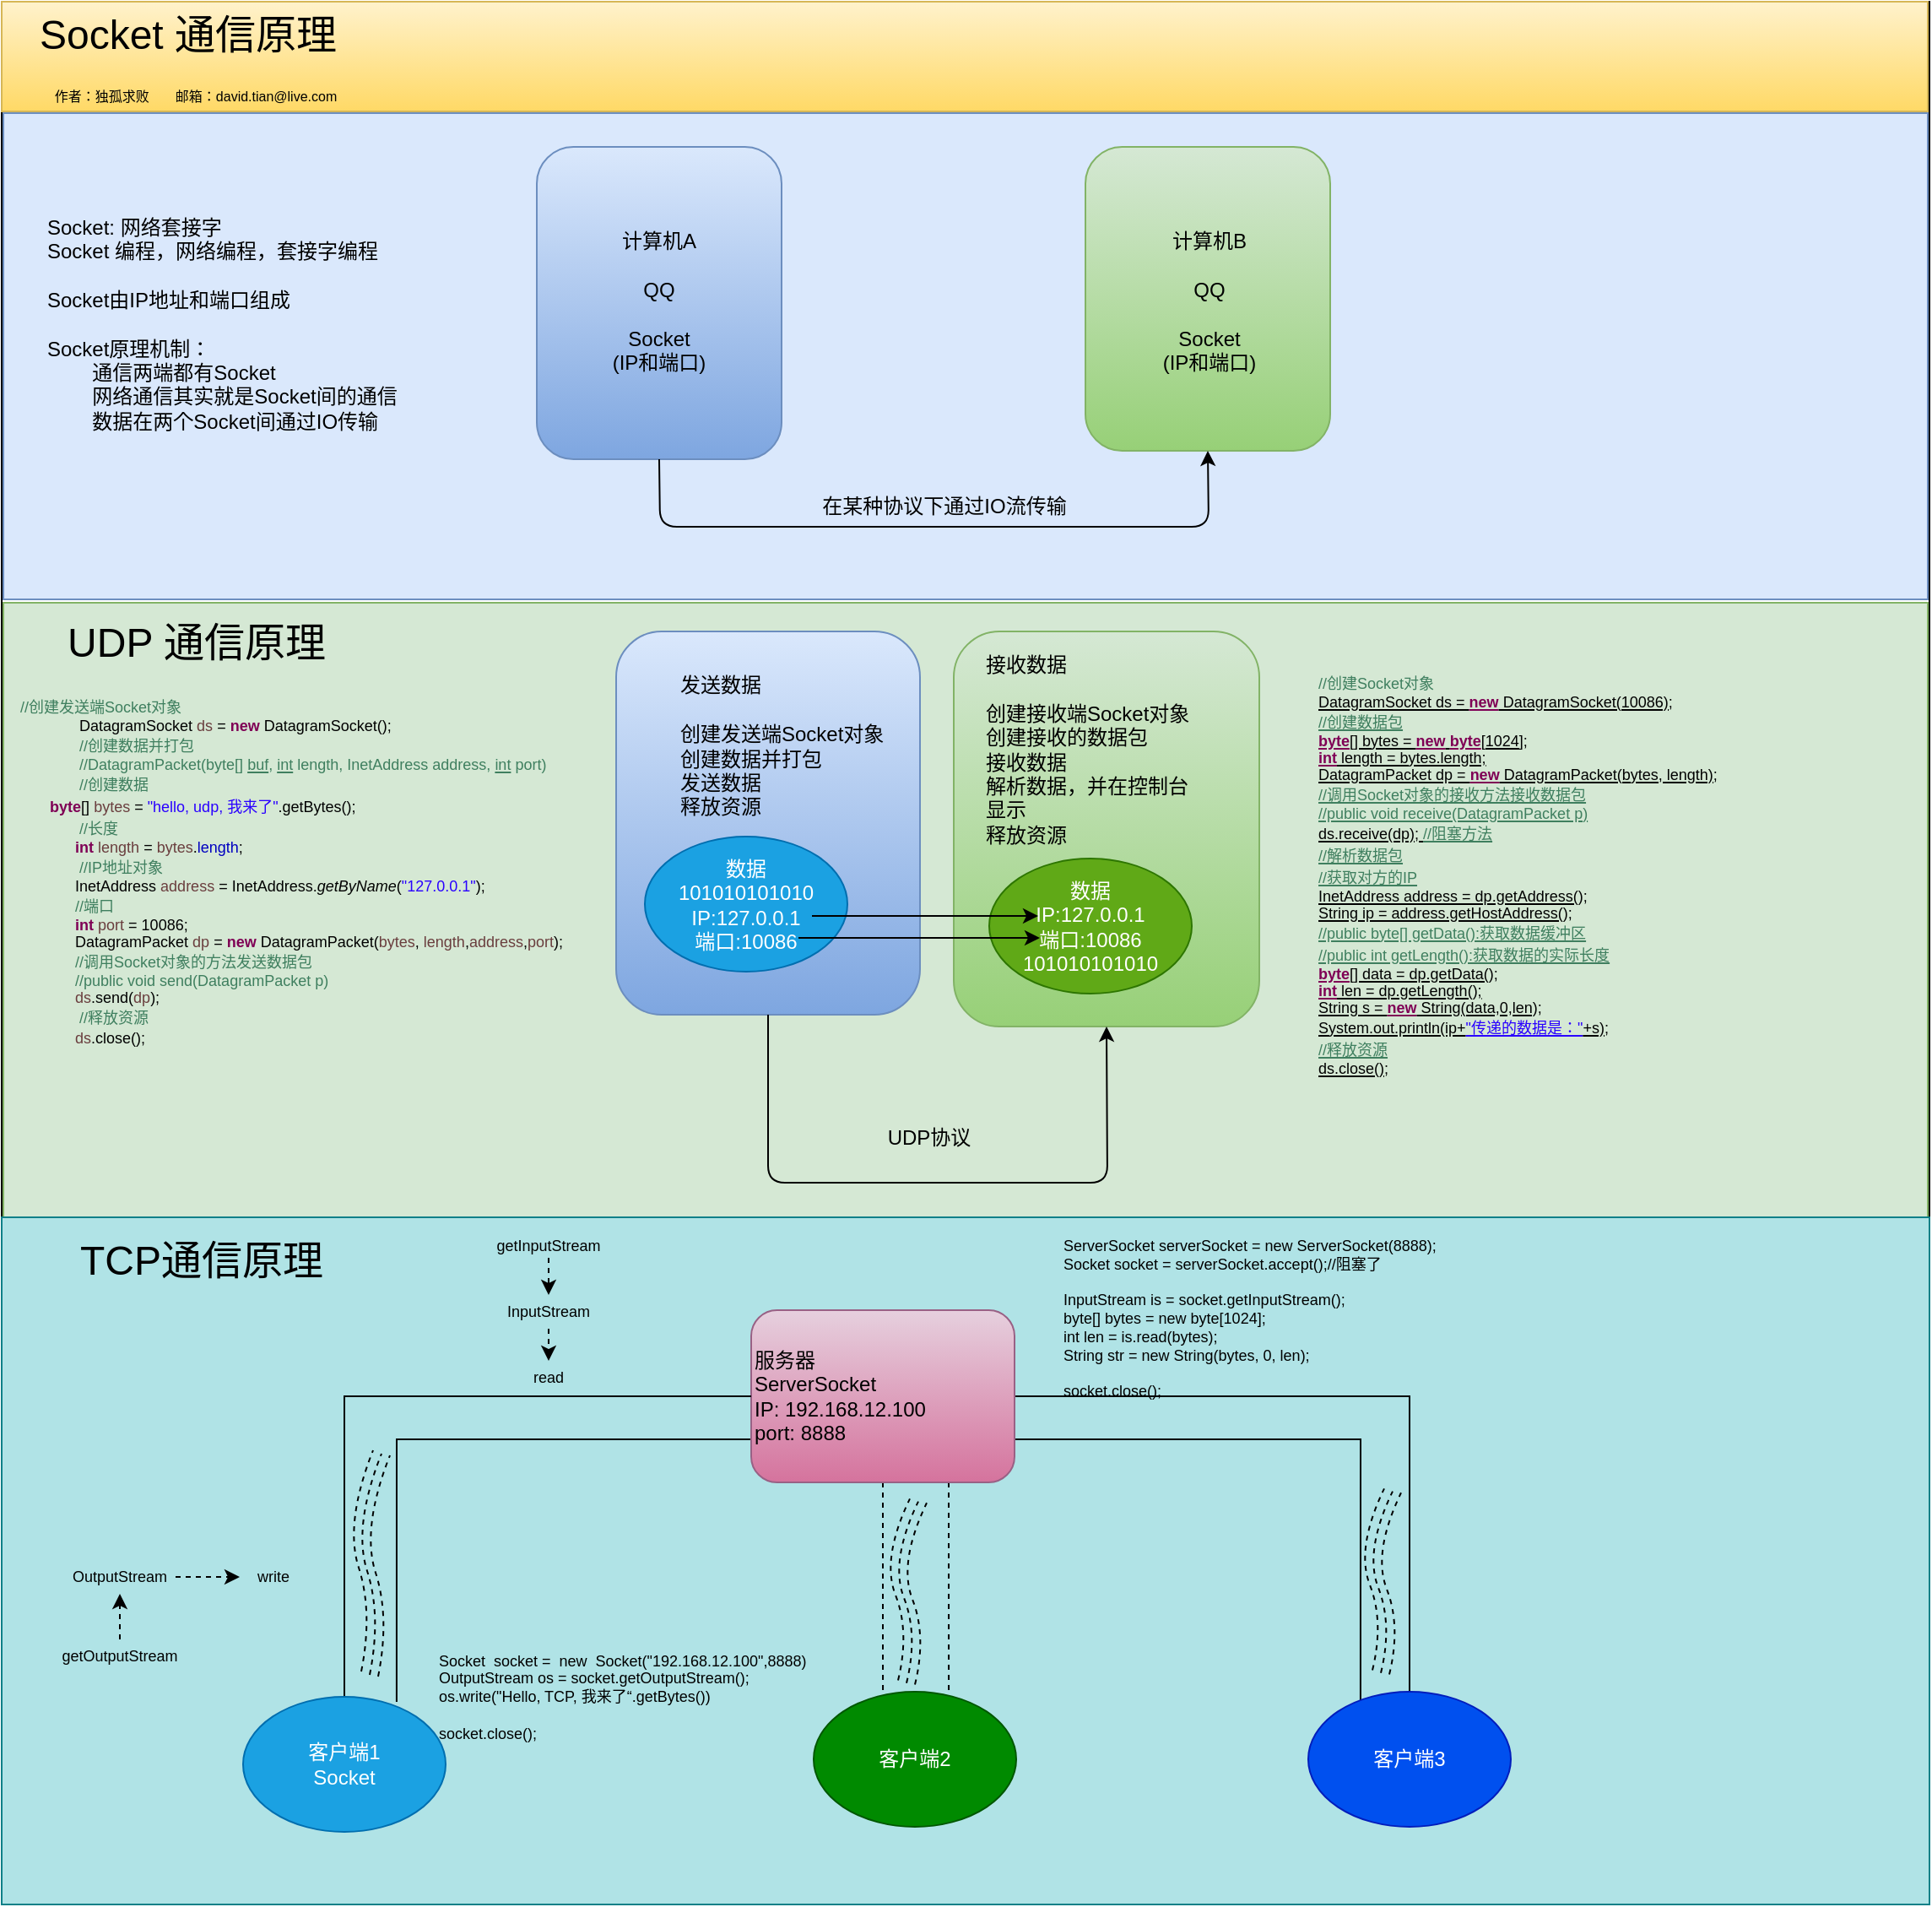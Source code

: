 <mxfile version="12.8.2" type="github">
  <diagram id="v1QouSHMc8vx2q702Wb2" name="Page-1">
    <mxGraphModel dx="1186" dy="860" grid="0" gridSize="10" guides="1" tooltips="1" connect="1" arrows="1" fold="1" page="1" pageScale="1" pageWidth="850" pageHeight="1100" math="0" shadow="0">
      <root>
        <mxCell id="0" />
        <mxCell id="1" parent="0" />
        <mxCell id="EdmEcXSKv7ZEfnQs7msw-1" value="" style="rounded=0;whiteSpace=wrap;html=1;" parent="1" vertex="1">
          <mxGeometry x="21" y="23" width="1142" height="1127" as="geometry" />
        </mxCell>
        <mxCell id="EdmEcXSKv7ZEfnQs7msw-84" value="" style="rounded=0;whiteSpace=wrap;html=1;labelBackgroundColor=none;fontSize=9;align=center;gradientColor=#ffd966;fillColor=#fff2cc;strokeColor=#d6b656;" parent="1" vertex="1">
          <mxGeometry x="21" y="23" width="1141" height="65" as="geometry" />
        </mxCell>
        <mxCell id="EdmEcXSKv7ZEfnQs7msw-83" value="" style="rounded=0;whiteSpace=wrap;html=1;fontSize=9;align=left;fillColor=#d5e8d4;strokeColor=#82b366;" parent="1" vertex="1">
          <mxGeometry x="22" y="379" width="1140" height="376" as="geometry" />
        </mxCell>
        <mxCell id="EdmEcXSKv7ZEfnQs7msw-76" value="" style="rounded=0;whiteSpace=wrap;html=1;fontSize=9;align=left;fillColor=#dae8fc;strokeColor=#6c8ebf;" parent="1" vertex="1">
          <mxGeometry x="22" y="89" width="1140" height="288" as="geometry" />
        </mxCell>
        <mxCell id="EdmEcXSKv7ZEfnQs7msw-2" value="Socket 通信原理" style="text;html=1;strokeColor=none;fillColor=none;align=center;verticalAlign=middle;whiteSpace=wrap;rounded=0;fontSize=24;" parent="1" vertex="1">
          <mxGeometry x="40" y="33" width="183" height="20" as="geometry" />
        </mxCell>
        <mxCell id="EdmEcXSKv7ZEfnQs7msw-3" value="作者：独孤求败 &amp;nbsp; &amp;nbsp; &amp;nbsp; 邮箱：david.tian@live.com" style="text;html=1;strokeColor=none;fillColor=none;align=center;verticalAlign=middle;whiteSpace=wrap;rounded=0;fontSize=8;" parent="1" vertex="1">
          <mxGeometry x="50" y="69" width="172" height="20" as="geometry" />
        </mxCell>
        <mxCell id="EdmEcXSKv7ZEfnQs7msw-4" value="" style="rounded=1;whiteSpace=wrap;html=1;fontSize=8;fillColor=#dae8fc;strokeColor=#6c8ebf;gradientColor=#7ea6e0;" parent="1" vertex="1">
          <mxGeometry x="338" y="109" width="145" height="185" as="geometry" />
        </mxCell>
        <mxCell id="EdmEcXSKv7ZEfnQs7msw-5" value="" style="rounded=1;whiteSpace=wrap;html=1;fontSize=8;gradientColor=#97d077;fillColor=#d5e8d4;strokeColor=#82b366;" parent="1" vertex="1">
          <mxGeometry x="663" y="109" width="145" height="180" as="geometry" />
        </mxCell>
        <mxCell id="EdmEcXSKv7ZEfnQs7msw-6" value="计算机A&lt;br style=&quot;font-size: 12px;&quot;&gt;&lt;br style=&quot;font-size: 12px;&quot;&gt;QQ&lt;br style=&quot;font-size: 12px;&quot;&gt;&lt;br style=&quot;font-size: 12px;&quot;&gt;Socket&lt;br style=&quot;font-size: 12px;&quot;&gt;(IP和端口)" style="text;html=1;strokeColor=none;fillColor=none;align=center;verticalAlign=middle;whiteSpace=wrap;rounded=0;fontSize=12;" parent="1" vertex="1">
          <mxGeometry x="372" y="138" width="77" height="126" as="geometry" />
        </mxCell>
        <mxCell id="EdmEcXSKv7ZEfnQs7msw-8" value="计算机B&lt;br style=&quot;font-size: 12px&quot;&gt;&lt;br style=&quot;font-size: 12px&quot;&gt;QQ&lt;br style=&quot;font-size: 12px&quot;&gt;&lt;br style=&quot;font-size: 12px&quot;&gt;Socket&lt;br style=&quot;font-size: 12px&quot;&gt;(IP和端口)" style="text;html=1;strokeColor=none;fillColor=none;align=center;verticalAlign=middle;whiteSpace=wrap;rounded=0;fontSize=12;" parent="1" vertex="1">
          <mxGeometry x="698" y="138" width="77" height="126" as="geometry" />
        </mxCell>
        <mxCell id="EdmEcXSKv7ZEfnQs7msw-9" value="" style="endArrow=classic;html=1;fontSize=12;exitX=0.5;exitY=1;exitDx=0;exitDy=0;entryX=0.5;entryY=1;entryDx=0;entryDy=0;" parent="1" source="EdmEcXSKv7ZEfnQs7msw-4" target="EdmEcXSKv7ZEfnQs7msw-5" edge="1">
          <mxGeometry width="50" height="50" relative="1" as="geometry">
            <mxPoint x="505" y="348" as="sourcePoint" />
            <mxPoint x="555" y="298" as="targetPoint" />
            <Array as="points">
              <mxPoint x="411" y="334" />
              <mxPoint x="736" y="334" />
            </Array>
          </mxGeometry>
        </mxCell>
        <mxCell id="EdmEcXSKv7ZEfnQs7msw-10" value="在某种协议下通过IO流传输" style="text;html=1;align=center;verticalAlign=middle;resizable=0;points=[];labelBackgroundColor=none;fontSize=12;" parent="EdmEcXSKv7ZEfnQs7msw-9" vertex="1" connectable="0">
          <mxGeometry x="-0.043" relative="1" as="geometry">
            <mxPoint x="12" y="-12" as="offset" />
          </mxGeometry>
        </mxCell>
        <mxCell id="EdmEcXSKv7ZEfnQs7msw-11" value="&lt;div&gt;Socket: 网络套接字&lt;/div&gt;&lt;div&gt;Socket 编程，网络编程，套接字编程&lt;/div&gt;&lt;div&gt;&lt;br&gt;&lt;/div&gt;&lt;div&gt;Socket由IP地址和端口组成&lt;/div&gt;&lt;div&gt;&lt;br&gt;&lt;/div&gt;&lt;div&gt;Socket原理机制：&lt;/div&gt;&lt;div&gt;&amp;nbsp; &amp;nbsp; &amp;nbsp; &amp;nbsp; 通信两端都有Socket&lt;/div&gt;&lt;div&gt;&amp;nbsp; &amp;nbsp; &amp;nbsp; &amp;nbsp; 网络通信其实就是Socket间的通信&lt;/div&gt;&lt;div&gt;&amp;nbsp; &amp;nbsp; &amp;nbsp; &amp;nbsp; 数据在两个Socket间通过IO传输&lt;/div&gt;&lt;div&gt;&lt;br&gt;&lt;/div&gt;" style="text;html=1;strokeColor=none;fillColor=none;align=left;verticalAlign=middle;whiteSpace=wrap;rounded=0;fontSize=12;" parent="1" vertex="1">
          <mxGeometry x="46" y="125" width="256" height="191" as="geometry" />
        </mxCell>
        <mxCell id="EdmEcXSKv7ZEfnQs7msw-13" value="" style="rounded=1;whiteSpace=wrap;html=1;fontSize=8;gradientColor=#7ea6e0;fillColor=#dae8fc;strokeColor=#6c8ebf;" parent="1" vertex="1">
          <mxGeometry x="385" y="396" width="180" height="227" as="geometry" />
        </mxCell>
        <mxCell id="EdmEcXSKv7ZEfnQs7msw-14" value="" style="rounded=1;whiteSpace=wrap;html=1;fontSize=8;gradientColor=#97d077;fillColor=#d5e8d4;strokeColor=#82b366;" parent="1" vertex="1">
          <mxGeometry x="585" y="396" width="181" height="234" as="geometry" />
        </mxCell>
        <mxCell id="EdmEcXSKv7ZEfnQs7msw-15" value="发送数据&lt;br&gt;&lt;br&gt;创建发送端Socket对象&lt;br&gt;创建数据并打包&lt;br&gt;发送数据&lt;br&gt;释放资源" style="text;html=1;strokeColor=none;fillColor=none;align=left;verticalAlign=middle;whiteSpace=wrap;rounded=0;fontSize=12;" parent="1" vertex="1">
          <mxGeometry x="420.5" y="400.5" width="128" height="126" as="geometry" />
        </mxCell>
        <mxCell id="EdmEcXSKv7ZEfnQs7msw-18" value="" style="endArrow=classic;html=1;fontSize=12;exitX=0.5;exitY=1;exitDx=0;exitDy=0;entryX=0.5;entryY=1;entryDx=0;entryDy=0;" parent="1" source="EdmEcXSKv7ZEfnQs7msw-13" target="EdmEcXSKv7ZEfnQs7msw-14" edge="1">
          <mxGeometry width="50" height="50" relative="1" as="geometry">
            <mxPoint x="378" y="753.5" as="sourcePoint" />
            <mxPoint x="703" y="753.5" as="targetPoint" />
            <Array as="points">
              <mxPoint x="475" y="722.5" />
              <mxPoint x="547" y="722.5" />
              <mxPoint x="676" y="722.5" />
            </Array>
          </mxGeometry>
        </mxCell>
        <mxCell id="EdmEcXSKv7ZEfnQs7msw-19" value="UDP协议" style="text;html=1;align=center;verticalAlign=middle;resizable=0;points=[];labelBackgroundColor=none;fontSize=12;" parent="EdmEcXSKv7ZEfnQs7msw-18" vertex="1" connectable="0">
          <mxGeometry x="-0.043" relative="1" as="geometry">
            <mxPoint x="6" y="-27" as="offset" />
          </mxGeometry>
        </mxCell>
        <mxCell id="EdmEcXSKv7ZEfnQs7msw-20" value="接收数据&lt;br&gt;&lt;br&gt;创建接收端Socket对象&lt;br&gt;创建接收的数据包&lt;br&gt;接收数据&lt;br&gt;解析数据，并在控制台显示&lt;br&gt;释放资源" style="text;html=1;strokeColor=none;fillColor=none;align=left;verticalAlign=middle;whiteSpace=wrap;rounded=0;fontSize=12;" parent="1" vertex="1">
          <mxGeometry x="602" y="403" width="128" height="126" as="geometry" />
        </mxCell>
        <mxCell id="EdmEcXSKv7ZEfnQs7msw-23" value="&lt;span style=&quot;white-space: normal&quot;&gt;数据&lt;/span&gt;&lt;br style=&quot;white-space: normal&quot;&gt;&lt;span style=&quot;white-space: normal&quot;&gt;IP:127.0.0.1&lt;/span&gt;&lt;br style=&quot;white-space: normal&quot;&gt;&lt;span style=&quot;white-space: normal&quot;&gt;端口:10086&lt;br&gt;&lt;/span&gt;101010101010&lt;span style=&quot;white-space: normal&quot;&gt;&lt;br&gt;&lt;/span&gt;" style="ellipse;whiteSpace=wrap;html=1;fontSize=12;align=center;fillColor=#60a917;strokeColor=#2D7600;fontColor=#ffffff;" parent="1" vertex="1">
          <mxGeometry x="606" y="530.5" width="120" height="80" as="geometry" />
        </mxCell>
        <mxCell id="EdmEcXSKv7ZEfnQs7msw-24" value="&lt;span style=&quot;text-align: left ; white-space: normal&quot;&gt;数据&lt;/span&gt;&lt;br style=&quot;text-align: left ; white-space: normal&quot;&gt;&lt;span style=&quot;text-align: left ; white-space: normal&quot;&gt;101010101010&lt;/span&gt;&lt;br style=&quot;text-align: left ; white-space: normal&quot;&gt;&lt;span style=&quot;text-align: left ; white-space: normal&quot;&gt;IP:127.0.0.1&lt;/span&gt;&lt;br style=&quot;text-align: left ; white-space: normal&quot;&gt;&lt;span style=&quot;text-align: left ; white-space: normal&quot;&gt;端口:10086&lt;/span&gt;" style="ellipse;whiteSpace=wrap;html=1;fontSize=12;align=center;fillColor=#1ba1e2;strokeColor=#006EAF;fontColor=#ffffff;" parent="1" vertex="1">
          <mxGeometry x="402" y="517.5" width="120" height="80" as="geometry" />
        </mxCell>
        <mxCell id="EdmEcXSKv7ZEfnQs7msw-25" value="" style="endArrow=classic;html=1;fontSize=12;" parent="1" edge="1">
          <mxGeometry width="50" height="50" relative="1" as="geometry">
            <mxPoint x="501" y="564.5" as="sourcePoint" />
            <mxPoint x="635" y="564.5" as="targetPoint" />
          </mxGeometry>
        </mxCell>
        <mxCell id="EdmEcXSKv7ZEfnQs7msw-26" value="" style="endArrow=classic;html=1;fontSize=12;" parent="1" edge="1">
          <mxGeometry width="50" height="50" relative="1" as="geometry">
            <mxPoint x="493" y="577.5" as="sourcePoint" />
            <mxPoint x="636" y="577.5" as="targetPoint" />
          </mxGeometry>
        </mxCell>
        <mxCell id="EdmEcXSKv7ZEfnQs7msw-27" value="&lt;p style=&quot;margin: 0px; font-stretch: normal; line-height: normal; color: rgb(63, 127, 95); font-size: 9px;&quot;&gt;&lt;font style=&quot;font-size: 9px;&quot;&gt;&lt;span style=&quot;color: rgb(0, 0, 0); font-size: 9px;&quot;&gt;&lt;span class=&quot;Apple-tab-span&quot; style=&quot;white-space: pre; font-size: 9px;&quot;&gt;  &lt;/span&gt;&lt;/span&gt;//创建发送端Socket对象&lt;/font&gt;&lt;/p&gt;&lt;p style=&quot;margin: 0px; font-stretch: normal; line-height: normal; font-size: 9px;&quot;&gt;&lt;font style=&quot;font-size: 9px;&quot;&gt;&amp;nbsp; &amp;nbsp; &amp;nbsp; &amp;nbsp; &amp;nbsp; &amp;nbsp; &amp;nbsp; &amp;nbsp; DatagramSocket &lt;span style=&quot;color: rgb(106, 62, 62); font-size: 9px;&quot;&gt;ds&lt;/span&gt; = &lt;span style=&quot;color: rgb(127, 0, 85); font-size: 9px;&quot;&gt;&lt;b style=&quot;font-size: 9px;&quot;&gt;new&lt;/b&gt;&lt;/span&gt; DatagramSocket();&lt;/font&gt;&lt;/p&gt;&lt;p style=&quot;margin: 0px; font-stretch: normal; line-height: normal; font-size: 9px;&quot;&gt;&lt;font style=&quot;font-size: 9px;&quot;&gt;&amp;nbsp; &amp;nbsp; &amp;nbsp; &amp;nbsp; &amp;nbsp; &amp;nbsp; &amp;nbsp; &amp;nbsp;&amp;nbsp;&lt;font color=&quot;#3f7f5f&quot; style=&quot;font-size: 9px;&quot;&gt;//创建数据并打包&lt;/font&gt;&lt;/font&gt;&lt;/p&gt;&lt;p style=&quot;margin: 0px; font-stretch: normal; line-height: normal; font-size: 9px;&quot;&gt;&lt;font style=&quot;font-size: 9px;&quot;&gt;&amp;nbsp; &amp;nbsp; &amp;nbsp; &amp;nbsp; &amp;nbsp; &amp;nbsp; &amp;nbsp; &amp;nbsp;&amp;nbsp;&lt;font color=&quot;#3f7f5f&quot; style=&quot;font-size: 9px;&quot;&gt;//DatagramPacket(byte[] &lt;/font&gt;&lt;span style=&quot;color: rgb(63, 127, 95); text-decoration: underline; font-size: 9px;&quot;&gt;buf&lt;/span&gt;&lt;font color=&quot;#3f7f5f&quot; style=&quot;font-size: 9px;&quot;&gt;, &lt;/font&gt;&lt;span style=&quot;color: rgb(63, 127, 95); text-decoration: underline; font-size: 9px;&quot;&gt;int&lt;/span&gt;&lt;font color=&quot;#3f7f5f&quot; style=&quot;font-size: 9px;&quot;&gt; length, InetAddress address, &lt;/font&gt;&lt;span style=&quot;color: rgb(63, 127, 95); text-decoration: underline; font-size: 9px;&quot;&gt;int&lt;/span&gt;&lt;font color=&quot;#3f7f5f&quot; style=&quot;font-size: 9px;&quot;&gt; port)&lt;/font&gt;&lt;/font&gt;&lt;/p&gt;&lt;p style=&quot;margin: 0px; font-stretch: normal; line-height: normal; font-size: 9px;&quot;&gt;&lt;font style=&quot;font-size: 9px;&quot;&gt;&amp;nbsp; &amp;nbsp; &amp;nbsp; &amp;nbsp; &amp;nbsp; &amp;nbsp; &amp;nbsp; &amp;nbsp;&amp;nbsp;&lt;font color=&quot;#3f7f5f&quot; style=&quot;font-size: 9px;&quot;&gt;//创建数据&lt;/font&gt;&lt;/font&gt;&lt;/p&gt;&lt;p style=&quot;margin: 0px; font-stretch: normal; line-height: normal; font-size: 9px;&quot;&gt;&lt;font style=&quot;font-size: 9px;&quot;&gt;&amp;nbsp; &amp;nbsp; &amp;nbsp; &amp;nbsp;&amp;nbsp;&lt;span class=&quot;Apple-tab-span&quot; style=&quot;white-space: pre; font-size: 9px;&quot;&gt; &lt;/span&gt;&lt;span style=&quot;color: rgb(127, 0, 85); font-size: 9px;&quot;&gt;&lt;b style=&quot;font-size: 9px;&quot;&gt;byte&lt;/b&gt;&lt;/span&gt;[] &lt;span style=&quot;color: rgb(106, 62, 62); font-size: 9px;&quot;&gt;bytes&lt;/span&gt; = &lt;span style=&quot;color: rgb(42, 0, 255); font-size: 9px;&quot;&gt;&quot;hello, udp, 我来了&quot;&lt;/span&gt;.getBytes();&lt;/font&gt;&lt;/p&gt;&lt;p style=&quot;margin: 0px; font-stretch: normal; line-height: normal; font-size: 9px;&quot;&gt;&lt;font style=&quot;font-size: 9px;&quot;&gt;&amp;nbsp; &amp;nbsp; &amp;nbsp; &amp;nbsp; &amp;nbsp; &amp;nbsp; &amp;nbsp; &amp;nbsp;&amp;nbsp;&lt;font color=&quot;#3f7f5f&quot; style=&quot;font-size: 9px;&quot;&gt;//长度&lt;/font&gt;&lt;/font&gt;&lt;/p&gt;&lt;p style=&quot;margin: 0px; font-stretch: normal; line-height: normal; font-size: 9px;&quot;&gt;&lt;font style=&quot;font-size: 9px;&quot;&gt;&amp;nbsp; &amp;nbsp; &amp;nbsp; &amp;nbsp; &amp;nbsp; &amp;nbsp; &amp;nbsp; &amp;nbsp;&lt;b style=&quot;color: rgb(127, 0, 85); font-size: 9px;&quot;&gt;int&lt;/b&gt;&lt;span style=&quot;color: rgb(0, 0, 0); font-size: 9px;&quot;&gt; &lt;/span&gt;&lt;font color=&quot;#6a3e3e&quot; style=&quot;font-size: 9px;&quot;&gt;length&lt;/font&gt;&lt;span style=&quot;color: rgb(0, 0, 0); font-size: 9px;&quot;&gt; = &lt;/span&gt;&lt;font color=&quot;#6a3e3e&quot; style=&quot;font-size: 9px;&quot;&gt;bytes&lt;/font&gt;&lt;span style=&quot;color: rgb(0, 0, 0); font-size: 9px;&quot;&gt;.&lt;/span&gt;&lt;span style=&quot;color: rgb(0, 0, 192); font-size: 9px;&quot;&gt;length&lt;/span&gt;&lt;span style=&quot;color: rgb(0, 0, 0); font-size: 9px;&quot;&gt;;&lt;/span&gt;&lt;/font&gt;&lt;/p&gt;&lt;p style=&quot;margin: 0px; font-stretch: normal; line-height: normal; font-size: 9px;&quot;&gt;&lt;font style=&quot;font-size: 9px;&quot;&gt;&amp;nbsp; &amp;nbsp; &amp;nbsp; &amp;nbsp; &amp;nbsp; &amp;nbsp; &amp;nbsp; &amp;nbsp;&amp;nbsp;&lt;font color=&quot;#3f7f5f&quot; style=&quot;font-size: 9px;&quot;&gt;//IP地址对象&lt;/font&gt;&lt;/font&gt;&lt;/p&gt;&lt;p style=&quot;margin: 0px; font-stretch: normal; line-height: normal; font-size: 9px;&quot;&gt;&lt;font style=&quot;font-size: 9px;&quot;&gt;&amp;nbsp; &amp;nbsp; &amp;nbsp; &amp;nbsp; &amp;nbsp; &amp;nbsp; &amp;nbsp; &amp;nbsp;InetAddress &lt;span style=&quot;color: rgb(106, 62, 62); font-size: 9px;&quot;&gt;address&lt;/span&gt; = InetAddress.&lt;i style=&quot;font-size: 9px;&quot;&gt;getByName&lt;/i&gt;(&lt;span style=&quot;color: rgb(42, 0, 255); font-size: 9px;&quot;&gt;&quot;127.0.0.1&quot;&lt;/span&gt;);&lt;/font&gt;&lt;/p&gt;&lt;p style=&quot;margin: 0px; font-stretch: normal; line-height: normal; font-size: 9px;&quot;&gt;&lt;font style=&quot;font-size: 9px;&quot;&gt;&amp;nbsp; &amp;nbsp; &amp;nbsp; &amp;nbsp; &amp;nbsp; &amp;nbsp; &amp;nbsp; &amp;nbsp;&lt;font color=&quot;#3f7f5f&quot; style=&quot;font-size: 9px;&quot;&gt;//端口&lt;/font&gt;&lt;/font&gt;&lt;/p&gt;&lt;p style=&quot;margin: 0px; font-stretch: normal; line-height: normal; font-size: 9px;&quot;&gt;&lt;font style=&quot;font-size: 9px;&quot;&gt;&amp;nbsp; &amp;nbsp; &amp;nbsp; &amp;nbsp; &amp;nbsp; &amp;nbsp; &amp;nbsp; &amp;nbsp;&lt;b style=&quot;color: rgb(127, 0, 85); font-size: 9px;&quot;&gt;int&lt;/b&gt; &lt;span style=&quot;color: rgb(106, 62, 62); font-size: 9px;&quot;&gt;port&lt;/span&gt; = 10086;&lt;/font&gt;&lt;/p&gt;&lt;p style=&quot;margin: 0px; font-stretch: normal; line-height: normal; font-size: 9px;&quot;&gt;&lt;font style=&quot;font-size: 9px;&quot;&gt;&amp;nbsp; &amp;nbsp; &amp;nbsp; &amp;nbsp; &amp;nbsp; &amp;nbsp; &amp;nbsp; &amp;nbsp;DatagramPacket &lt;span style=&quot;color: rgb(106, 62, 62); font-size: 9px;&quot;&gt;dp&lt;/span&gt; = &lt;span style=&quot;color: rgb(127, 0, 85); font-size: 9px;&quot;&gt;&lt;b style=&quot;font-size: 9px;&quot;&gt;new&lt;/b&gt;&lt;/span&gt; DatagramPacket(&lt;span style=&quot;color: rgb(106, 62, 62); font-size: 9px;&quot;&gt;bytes&lt;/span&gt;, &lt;span style=&quot;color: rgb(106, 62, 62); font-size: 9px;&quot;&gt;length&lt;/span&gt;,&lt;span style=&quot;color: rgb(106, 62, 62); font-size: 9px;&quot;&gt;address&lt;/span&gt;,&lt;span style=&quot;color: rgb(106, 62, 62); font-size: 9px;&quot;&gt;port&lt;/span&gt;);&lt;/font&gt;&lt;/p&gt;&lt;p style=&quot;margin: 0px; font-stretch: normal; line-height: normal; font-size: 9px;&quot;&gt;&lt;font style=&quot;font-size: 9px;&quot;&gt;&amp;nbsp; &amp;nbsp; &amp;nbsp; &amp;nbsp; &amp;nbsp; &amp;nbsp; &amp;nbsp; &amp;nbsp;&lt;font color=&quot;#3f7f5f&quot; style=&quot;font-size: 9px;&quot;&gt;//调用Socket对象的方法发送数据包&lt;/font&gt;&lt;/font&gt;&lt;/p&gt;&lt;p style=&quot;margin: 0px; font-stretch: normal; line-height: normal; font-size: 9px;&quot;&gt;&lt;font style=&quot;font-size: 9px;&quot;&gt;&amp;nbsp; &amp;nbsp; &amp;nbsp; &amp;nbsp; &amp;nbsp; &amp;nbsp; &amp;nbsp; &amp;nbsp;&lt;font color=&quot;#3f7f5f&quot; style=&quot;font-size: 9px;&quot;&gt;//public void send(DatagramPacket p)&lt;/font&gt;&lt;/font&gt;&lt;/p&gt;&lt;p style=&quot;margin: 0px; font-stretch: normal; line-height: normal; font-size: 9px;&quot;&gt;&lt;font style=&quot;font-size: 9px;&quot;&gt;&amp;nbsp; &amp;nbsp; &amp;nbsp; &amp;nbsp; &amp;nbsp; &amp;nbsp; &amp;nbsp; &amp;nbsp;&lt;span style=&quot;color: rgb(106, 62, 62); font-size: 9px;&quot;&gt;ds&lt;/span&gt;.send(&lt;span style=&quot;color: rgb(106, 62, 62); font-size: 9px;&quot;&gt;dp&lt;/span&gt;);&lt;/font&gt;&lt;/p&gt;&lt;p style=&quot;margin: 0px; font-stretch: normal; line-height: normal; min-height: 14px; font-size: 9px;&quot;&gt;&amp;nbsp; &amp;nbsp; &amp;nbsp; &amp;nbsp; &amp;nbsp; &amp;nbsp; &amp;nbsp; &amp;nbsp;&amp;nbsp;&lt;span style=&quot;color: rgb(63, 127, 95); font-size: 9px;&quot;&gt;//释放资源&lt;/span&gt;&lt;/p&gt;&lt;p style=&quot;margin: 0px; font-stretch: normal; line-height: normal; font-size: 9px;&quot;&gt;&lt;font style=&quot;font-size: 9px;&quot;&gt;&amp;nbsp; &amp;nbsp; &amp;nbsp; &amp;nbsp; &amp;nbsp; &amp;nbsp; &amp;nbsp; &amp;nbsp;&lt;span style=&quot;color: rgb(106, 62, 62); font-size: 9px;&quot;&gt;ds&lt;/span&gt;.close();&lt;/font&gt;&lt;/p&gt;" style="text;html=1;strokeColor=none;fillColor=none;align=left;verticalAlign=middle;whiteSpace=wrap;rounded=0;fontSize=9;spacing=0;" parent="1" vertex="1">
          <mxGeometry x="27" y="406" width="336" height="262" as="geometry" />
        </mxCell>
        <mxCell id="EdmEcXSKv7ZEfnQs7msw-28" value="&lt;p style=&quot;margin: 0px; font-stretch: normal; font-size: 9px; line-height: normal; color: rgb(63, 127, 95);&quot;&gt;//创建Socket对象&lt;/p&gt;&lt;p style=&quot;margin: 0px; font-stretch: normal; font-size: 9px; line-height: normal;&quot;&gt;&lt;span style=&quot;text-decoration: underline; font-size: 9px;&quot;&gt;DatagramSocket ds = &lt;/span&gt;&lt;span style=&quot;text-decoration: underline; color: rgb(127, 0, 85); font-size: 9px;&quot;&gt;&lt;b style=&quot;font-size: 9px;&quot;&gt;new&lt;/b&gt;&lt;/span&gt;&lt;span style=&quot;text-decoration: underline; font-size: 9px;&quot;&gt; DatagramSocket(10086);&lt;/span&gt;&lt;/p&gt;&lt;p style=&quot;margin: 0px; font-stretch: normal; font-size: 9px; line-height: normal; color: rgb(63, 127, 95);&quot;&gt;&lt;span style=&quot;text-decoration: underline; font-size: 9px;&quot;&gt;//创建数据包&lt;/span&gt;&lt;/p&gt;&lt;p style=&quot;margin: 0px; font-stretch: normal; font-size: 9px; line-height: normal;&quot;&gt;&lt;span style=&quot;text-decoration: underline; color: rgb(127, 0, 85); font-size: 9px;&quot;&gt;&lt;b style=&quot;font-size: 9px;&quot;&gt;byte&lt;/b&gt;&lt;/span&gt;&lt;span style=&quot;text-decoration: underline; font-size: 9px;&quot;&gt;[] bytes = &lt;/span&gt;&lt;span style=&quot;text-decoration: underline; color: rgb(127, 0, 85); font-size: 9px;&quot;&gt;&lt;b style=&quot;font-size: 9px;&quot;&gt;new&lt;/b&gt;&lt;/span&gt;&lt;span style=&quot;text-decoration: underline; font-size: 9px;&quot;&gt; &lt;/span&gt;&lt;span style=&quot;text-decoration: underline; color: rgb(127, 0, 85); font-size: 9px;&quot;&gt;&lt;b style=&quot;font-size: 9px;&quot;&gt;byte&lt;/b&gt;&lt;/span&gt;&lt;span style=&quot;text-decoration: underline; font-size: 9px;&quot;&gt;[1024];&lt;/span&gt;&lt;/p&gt;&lt;p style=&quot;margin: 0px; font-stretch: normal; font-size: 9px; line-height: normal;&quot;&gt;&lt;span style=&quot;text-decoration: underline; color: rgb(127, 0, 85); font-size: 9px;&quot;&gt;&lt;b style=&quot;font-size: 9px;&quot;&gt;int&lt;/b&gt;&lt;/span&gt;&lt;span style=&quot;text-decoration: underline; font-size: 9px;&quot;&gt; length = bytes.length;&lt;/span&gt;&lt;/p&gt;&lt;p style=&quot;margin: 0px; font-stretch: normal; font-size: 9px; line-height: normal;&quot;&gt;&lt;span style=&quot;text-decoration: underline; font-size: 9px;&quot;&gt;DatagramPacket dp = &lt;/span&gt;&lt;span style=&quot;text-decoration: underline; color: rgb(127, 0, 85); font-size: 9px;&quot;&gt;&lt;b style=&quot;font-size: 9px;&quot;&gt;new&lt;/b&gt;&lt;/span&gt;&lt;span style=&quot;text-decoration: underline; font-size: 9px;&quot;&gt; DatagramPacket(bytes, length);&lt;/span&gt;&lt;/p&gt;&lt;p style=&quot;margin: 0px; font-stretch: normal; font-size: 9px; line-height: normal; color: rgb(63, 127, 95);&quot;&gt;&lt;span style=&quot;text-decoration: underline; font-size: 9px;&quot;&gt;//调用Socket对象的接收方法接收数据包&lt;/span&gt;&lt;/p&gt;&lt;p style=&quot;margin: 0px; font-stretch: normal; font-size: 9px; line-height: normal; color: rgb(63, 127, 95);&quot;&gt;&lt;span style=&quot;text-decoration: underline; font-size: 9px;&quot;&gt;//public void receive(DatagramPacket p)&lt;/span&gt;&lt;/p&gt;&lt;p style=&quot;margin: 0px; font-stretch: normal; font-size: 9px; line-height: normal;&quot;&gt;&lt;span style=&quot;text-decoration: underline; font-size: 9px;&quot;&gt;ds.receive(dp); &lt;/span&gt;&lt;span style=&quot;text-decoration: underline; color: rgb(63, 127, 95); font-size: 9px;&quot;&gt;//阻塞方法&lt;/span&gt;&lt;/p&gt;&lt;p style=&quot;margin: 0px; font-stretch: normal; font-size: 9px; line-height: normal; color: rgb(63, 127, 95);&quot;&gt;&lt;span style=&quot;text-decoration: underline; font-size: 9px;&quot;&gt;//解析数据包&lt;/span&gt;&lt;/p&gt;&lt;p style=&quot;margin: 0px; font-stretch: normal; font-size: 9px; line-height: normal; color: rgb(63, 127, 95);&quot;&gt;&lt;span style=&quot;text-decoration: underline; font-size: 9px;&quot;&gt;//获取对方的IP&lt;/span&gt;&lt;/p&gt;&lt;p style=&quot;margin: 0px; font-stretch: normal; font-size: 9px; line-height: normal;&quot;&gt;&lt;span style=&quot;text-decoration: underline; font-size: 9px;&quot;&gt;InetAddress address = dp.getAddress();&lt;/span&gt;&lt;/p&gt;&lt;p style=&quot;margin: 0px; font-stretch: normal; font-size: 9px; line-height: normal;&quot;&gt;&lt;span style=&quot;text-decoration: underline; font-size: 9px;&quot;&gt;String ip = address.getHostAddress();&lt;/span&gt;&lt;/p&gt;&lt;p style=&quot;margin: 0px; font-stretch: normal; font-size: 9px; line-height: normal; color: rgb(63, 127, 95);&quot;&gt;&lt;span style=&quot;text-decoration: underline; font-size: 9px;&quot;&gt;//public byte[] getData():获取数据缓冲区&lt;/span&gt;&lt;/p&gt;&lt;p style=&quot;margin: 0px; font-stretch: normal; font-size: 9px; line-height: normal; color: rgb(63, 127, 95);&quot;&gt;&lt;span style=&quot;text-decoration: underline; font-size: 9px;&quot;&gt;//public int getLength():获取数据的实际长度&lt;/span&gt;&lt;/p&gt;&lt;p style=&quot;margin: 0px; font-stretch: normal; font-size: 9px; line-height: normal;&quot;&gt;&lt;span style=&quot;text-decoration: underline; color: rgb(127, 0, 85); font-size: 9px;&quot;&gt;&lt;b style=&quot;font-size: 9px;&quot;&gt;byte&lt;/b&gt;&lt;/span&gt;&lt;span style=&quot;text-decoration: underline; font-size: 9px;&quot;&gt;[] data = dp.getData();&lt;/span&gt;&lt;/p&gt;&lt;p style=&quot;margin: 0px; font-stretch: normal; font-size: 9px; line-height: normal;&quot;&gt;&lt;span style=&quot;text-decoration: underline; color: rgb(127, 0, 85); font-size: 9px;&quot;&gt;&lt;b style=&quot;font-size: 9px;&quot;&gt;int&lt;/b&gt;&lt;/span&gt;&lt;span style=&quot;text-decoration: underline; font-size: 9px;&quot;&gt; len = dp.getLength();&lt;/span&gt;&lt;/p&gt;&lt;p style=&quot;margin: 0px; font-stretch: normal; font-size: 9px; line-height: normal;&quot;&gt;&lt;span style=&quot;text-decoration: underline; font-size: 9px;&quot;&gt;String s = &lt;/span&gt;&lt;span style=&quot;text-decoration: underline; color: rgb(127, 0, 85); font-size: 9px;&quot;&gt;&lt;b style=&quot;font-size: 9px;&quot;&gt;new&lt;/b&gt;&lt;/span&gt;&lt;span style=&quot;text-decoration: underline; font-size: 9px;&quot;&gt; String(data,0,len);&lt;/span&gt;&lt;/p&gt;&lt;p style=&quot;margin: 0px; font-stretch: normal; font-size: 9px; line-height: normal;&quot;&gt;&lt;span style=&quot;text-decoration: underline; font-size: 9px;&quot;&gt;System.out.println(ip+&lt;/span&gt;&lt;span style=&quot;text-decoration: underline; color: rgb(42, 0, 255); font-size: 9px;&quot;&gt;&quot;传递的数据是：&quot;&lt;/span&gt;&lt;span style=&quot;text-decoration: underline; font-size: 9px;&quot;&gt;+s);&lt;/span&gt;&lt;/p&gt;&lt;p style=&quot;margin: 0px; font-stretch: normal; font-size: 9px; line-height: normal; color: rgb(63, 127, 95);&quot;&gt;&lt;span style=&quot;text-decoration: underline; font-size: 9px;&quot;&gt;//释放资源&lt;/span&gt;&lt;/p&gt;&lt;p style=&quot;margin: 0px; font-stretch: normal; font-size: 9px; line-height: normal; color: rgb(63, 127, 95);&quot;&gt;&lt;span style=&quot;text-decoration: underline; color: rgb(0, 0, 0); font-size: 9px;&quot;&gt;ds.close();&lt;/span&gt;&lt;br style=&quot;font-size: 9px;&quot;&gt;&lt;/p&gt;" style="text;html=1;strokeColor=none;fillColor=none;align=left;verticalAlign=middle;whiteSpace=wrap;rounded=0;fontSize=9;" parent="1" vertex="1">
          <mxGeometry x="799" y="396" width="357" height="286" as="geometry" />
        </mxCell>
        <mxCell id="EdmEcXSKv7ZEfnQs7msw-29" value="" style="rounded=0;whiteSpace=wrap;html=1;fontSize=9;align=left;fillColor=#b0e3e6;strokeColor=#0e8088;" parent="1" vertex="1">
          <mxGeometry x="21" y="743" width="1142" height="407" as="geometry" />
        </mxCell>
        <mxCell id="EdmEcXSKv7ZEfnQs7msw-37" style="edgeStyle=orthogonalEdgeStyle;rounded=0;orthogonalLoop=1;jettySize=auto;html=1;exitX=0;exitY=0.75;exitDx=0;exitDy=0;entryX=0.758;entryY=0.038;entryDx=0;entryDy=0;fontSize=12;horizontal=0;endArrow=none;endFill=0;entryPerimeter=0;" parent="1" source="EdmEcXSKv7ZEfnQs7msw-30" target="EdmEcXSKv7ZEfnQs7msw-31" edge="1">
          <mxGeometry relative="1" as="geometry" />
        </mxCell>
        <mxCell id="EdmEcXSKv7ZEfnQs7msw-63" style="edgeStyle=orthogonalEdgeStyle;rounded=0;orthogonalLoop=1;jettySize=auto;html=1;exitX=0.5;exitY=1;exitDx=0;exitDy=0;dashed=1;startArrow=none;startFill=0;endArrow=none;endFill=0;fontSize=9;entryX=0.342;entryY=0.038;entryDx=0;entryDy=0;entryPerimeter=0;" parent="1" source="EdmEcXSKv7ZEfnQs7msw-30" target="EdmEcXSKv7ZEfnQs7msw-32" edge="1">
          <mxGeometry relative="1" as="geometry">
            <mxPoint x="538" y="1021" as="targetPoint" />
            <Array as="points">
              <mxPoint x="543" y="995" />
              <mxPoint x="543" y="995" />
            </Array>
          </mxGeometry>
        </mxCell>
        <mxCell id="EdmEcXSKv7ZEfnQs7msw-64" style="edgeStyle=orthogonalEdgeStyle;rounded=0;orthogonalLoop=1;jettySize=auto;html=1;exitX=0.75;exitY=1;exitDx=0;exitDy=0;entryX=0.667;entryY=0.05;entryDx=0;entryDy=0;entryPerimeter=0;dashed=1;startArrow=none;startFill=0;endArrow=none;endFill=0;fontSize=9;" parent="1" source="EdmEcXSKv7ZEfnQs7msw-30" target="EdmEcXSKv7ZEfnQs7msw-32" edge="1">
          <mxGeometry relative="1" as="geometry" />
        </mxCell>
        <mxCell id="EdmEcXSKv7ZEfnQs7msw-70" style="edgeStyle=orthogonalEdgeStyle;rounded=0;orthogonalLoop=1;jettySize=auto;html=1;exitX=1;exitY=0.5;exitDx=0;exitDy=0;entryX=0.5;entryY=0;entryDx=0;entryDy=0;startArrow=none;startFill=0;endArrow=none;endFill=0;fontSize=9;" parent="1" source="EdmEcXSKv7ZEfnQs7msw-30" target="EdmEcXSKv7ZEfnQs7msw-33" edge="1">
          <mxGeometry relative="1" as="geometry" />
        </mxCell>
        <mxCell id="EdmEcXSKv7ZEfnQs7msw-71" style="edgeStyle=orthogonalEdgeStyle;rounded=0;orthogonalLoop=1;jettySize=auto;html=1;exitX=1;exitY=0.75;exitDx=0;exitDy=0;entryX=0.258;entryY=0.088;entryDx=0;entryDy=0;entryPerimeter=0;startArrow=none;startFill=0;endArrow=none;endFill=0;fontSize=9;" parent="1" source="EdmEcXSKv7ZEfnQs7msw-30" target="EdmEcXSKv7ZEfnQs7msw-33" edge="1">
          <mxGeometry relative="1" as="geometry" />
        </mxCell>
        <mxCell id="EdmEcXSKv7ZEfnQs7msw-30" value="服务器&lt;br style=&quot;font-size: 12px;&quot;&gt;ServerSocket&lt;br style=&quot;font-size: 12px;&quot;&gt;IP: 192.168.12.100&lt;br style=&quot;font-size: 12px;&quot;&gt;port: 8888" style="rounded=1;whiteSpace=wrap;html=1;fontSize=12;align=left;gradientColor=#d5739d;fillColor=#e6d0de;strokeColor=#996185;" parent="1" vertex="1">
          <mxGeometry x="465" y="798" width="156" height="102" as="geometry" />
        </mxCell>
        <mxCell id="EdmEcXSKv7ZEfnQs7msw-36" style="edgeStyle=orthogonalEdgeStyle;rounded=0;orthogonalLoop=1;jettySize=auto;html=1;exitX=0.5;exitY=0;exitDx=0;exitDy=0;entryX=0;entryY=0.5;entryDx=0;entryDy=0;fontSize=12;startArrow=none;startFill=0;endArrow=none;endFill=0;" parent="1" source="EdmEcXSKv7ZEfnQs7msw-31" target="EdmEcXSKv7ZEfnQs7msw-30" edge="1">
          <mxGeometry relative="1" as="geometry" />
        </mxCell>
        <mxCell id="EdmEcXSKv7ZEfnQs7msw-31" value="客户端1&lt;br&gt;Socket" style="ellipse;whiteSpace=wrap;html=1;fontSize=12;align=center;fillColor=#1ba1e2;strokeColor=#006EAF;fontColor=#ffffff;" parent="1" vertex="1">
          <mxGeometry x="164" y="1027" width="120" height="80" as="geometry" />
        </mxCell>
        <mxCell id="EdmEcXSKv7ZEfnQs7msw-32" value="客户端2" style="ellipse;whiteSpace=wrap;html=1;fontSize=12;align=center;fillColor=#008a00;strokeColor=#005700;fontColor=#ffffff;" parent="1" vertex="1">
          <mxGeometry x="502" y="1024" width="120" height="80" as="geometry" />
        </mxCell>
        <mxCell id="EdmEcXSKv7ZEfnQs7msw-33" value="&lt;span style=&quot;white-space: normal&quot;&gt;客户端3&lt;/span&gt;" style="ellipse;whiteSpace=wrap;html=1;fontSize=12;align=center;fillColor=#0050ef;strokeColor=#001DBC;fontColor=#ffffff;" parent="1" vertex="1">
          <mxGeometry x="795" y="1024" width="120" height="80" as="geometry" />
        </mxCell>
        <mxCell id="EdmEcXSKv7ZEfnQs7msw-35" value="Socket &amp;nbsp;socket = &amp;nbsp;new &amp;nbsp;Socket(&quot;192.168.12.100&quot;,8888)&lt;br&gt;OutputStream os = socket.getOutputStream();&lt;br&gt;os.write(&quot;Hello, TCP, 我来了“.getBytes())&lt;br&gt;&lt;br&gt;socket.close();" style="text;html=1;strokeColor=none;fillColor=none;align=left;verticalAlign=middle;whiteSpace=wrap;rounded=0;fontSize=9;" parent="1" vertex="1">
          <mxGeometry x="278" y="957" width="235" height="140" as="geometry" />
        </mxCell>
        <mxCell id="EdmEcXSKv7ZEfnQs7msw-49" value="" style="group" parent="1" vertex="1" connectable="0">
          <mxGeometry x="224" y="924" width="27" height="56" as="geometry" />
        </mxCell>
        <mxCell id="EdmEcXSKv7ZEfnQs7msw-44" value="" style="curved=1;endArrow=none;html=1;fontSize=9;dashed=1;endFill=0;" parent="EdmEcXSKv7ZEfnQs7msw-49" edge="1">
          <mxGeometry width="50" height="50" relative="1" as="geometry">
            <mxPoint x="10" y="88" as="sourcePoint" />
            <mxPoint x="17" y="-43" as="targetPoint" />
            <Array as="points">
              <mxPoint x="17" y="53" />
              <mxPoint />
            </Array>
          </mxGeometry>
        </mxCell>
        <mxCell id="EdmEcXSKv7ZEfnQs7msw-47" value="" style="curved=1;endArrow=none;html=1;fontSize=9;dashed=1;endFill=0;" parent="EdmEcXSKv7ZEfnQs7msw-49" edge="1">
          <mxGeometry width="50" height="50" relative="1" as="geometry">
            <mxPoint x="15" y="90" as="sourcePoint" />
            <mxPoint x="22" y="-41" as="targetPoint" />
            <Array as="points">
              <mxPoint x="22" y="55" />
              <mxPoint x="5" y="2" />
            </Array>
          </mxGeometry>
        </mxCell>
        <mxCell id="EdmEcXSKv7ZEfnQs7msw-48" value="" style="curved=1;endArrow=none;html=1;fontSize=9;dashed=1;endFill=0;" parent="EdmEcXSKv7ZEfnQs7msw-49" edge="1">
          <mxGeometry width="50" height="50" relative="1" as="geometry">
            <mxPoint x="20" y="91" as="sourcePoint" />
            <mxPoint x="27" y="-40" as="targetPoint" />
            <Array as="points">
              <mxPoint x="27" y="56" />
              <mxPoint x="10" y="3" />
            </Array>
          </mxGeometry>
        </mxCell>
        <mxCell id="EdmEcXSKv7ZEfnQs7msw-50" value="ServerSocket serverSocket = new ServerSocket(8888);&lt;br&gt;Socket socket = serverSocket.accept();//阻塞了&lt;br&gt;&lt;br&gt;InputStream is = socket.getInputStream();&lt;br&gt;byte[] bytes = new byte[1024];&lt;br&gt;int len = is.read(bytes);&lt;br&gt;String str = new String(bytes, 0, len);&lt;br&gt;&lt;br&gt;socket.close();" style="text;html=1;strokeColor=none;fillColor=none;align=left;verticalAlign=middle;whiteSpace=wrap;rounded=0;fontSize=9;" parent="1" vertex="1">
          <mxGeometry x="648" y="750" width="246" height="105" as="geometry" />
        </mxCell>
        <mxCell id="EdmEcXSKv7ZEfnQs7msw-54" style="edgeStyle=orthogonalEdgeStyle;rounded=0;orthogonalLoop=1;jettySize=auto;html=1;exitX=0.5;exitY=0;exitDx=0;exitDy=0;entryX=0.5;entryY=1;entryDx=0;entryDy=0;dashed=1;startArrow=none;startFill=0;endArrow=classic;endFill=1;fontSize=9;" parent="1" source="EdmEcXSKv7ZEfnQs7msw-51" target="EdmEcXSKv7ZEfnQs7msw-52" edge="1">
          <mxGeometry relative="1" as="geometry" />
        </mxCell>
        <mxCell id="EdmEcXSKv7ZEfnQs7msw-51" value="getOutputStream" style="text;html=1;strokeColor=none;fillColor=none;align=center;verticalAlign=middle;whiteSpace=wrap;rounded=0;fontSize=9;" parent="1" vertex="1">
          <mxGeometry x="71" y="993" width="40" height="20" as="geometry" />
        </mxCell>
        <mxCell id="EdmEcXSKv7ZEfnQs7msw-57" style="edgeStyle=orthogonalEdgeStyle;rounded=0;orthogonalLoop=1;jettySize=auto;html=1;exitX=1;exitY=0.5;exitDx=0;exitDy=0;entryX=0;entryY=0.5;entryDx=0;entryDy=0;dashed=1;startArrow=none;startFill=0;endArrow=classic;endFill=1;fontSize=9;" parent="1" source="EdmEcXSKv7ZEfnQs7msw-52" target="EdmEcXSKv7ZEfnQs7msw-55" edge="1">
          <mxGeometry relative="1" as="geometry" />
        </mxCell>
        <mxCell id="EdmEcXSKv7ZEfnQs7msw-52" value="OutputStream" style="text;html=1;strokeColor=none;fillColor=none;align=center;verticalAlign=middle;whiteSpace=wrap;rounded=0;fontSize=9;" parent="1" vertex="1">
          <mxGeometry x="58" y="946" width="66" height="20" as="geometry" />
        </mxCell>
        <mxCell id="EdmEcXSKv7ZEfnQs7msw-55" value="write" style="text;html=1;strokeColor=none;fillColor=none;align=center;verticalAlign=middle;whiteSpace=wrap;rounded=0;fontSize=9;" parent="1" vertex="1">
          <mxGeometry x="162" y="946" width="40" height="20" as="geometry" />
        </mxCell>
        <mxCell id="EdmEcXSKv7ZEfnQs7msw-58" value="getInputStream" style="text;html=1;strokeColor=none;fillColor=none;align=center;verticalAlign=middle;whiteSpace=wrap;rounded=0;fontSize=9;" parent="1" vertex="1">
          <mxGeometry x="308" y="753" width="74" height="14" as="geometry" />
        </mxCell>
        <mxCell id="EdmEcXSKv7ZEfnQs7msw-59" value="InputStream" style="text;html=1;strokeColor=none;fillColor=none;align=center;verticalAlign=middle;whiteSpace=wrap;rounded=0;fontSize=9;" parent="1" vertex="1">
          <mxGeometry x="308" y="789" width="74" height="20" as="geometry" />
        </mxCell>
        <mxCell id="EdmEcXSKv7ZEfnQs7msw-60" value="read" style="text;html=1;strokeColor=none;fillColor=none;align=center;verticalAlign=middle;whiteSpace=wrap;rounded=0;fontSize=9;" parent="1" vertex="1">
          <mxGeometry x="325" y="828" width="40" height="20" as="geometry" />
        </mxCell>
        <mxCell id="EdmEcXSKv7ZEfnQs7msw-61" value="" style="endArrow=classic;html=1;dashed=1;fontSize=9;exitX=0.5;exitY=1;exitDx=0;exitDy=0;entryX=0.5;entryY=0;entryDx=0;entryDy=0;" parent="1" source="EdmEcXSKv7ZEfnQs7msw-58" target="EdmEcXSKv7ZEfnQs7msw-59" edge="1">
          <mxGeometry width="50" height="50" relative="1" as="geometry">
            <mxPoint x="330" y="945" as="sourcePoint" />
            <mxPoint x="380" y="895" as="targetPoint" />
          </mxGeometry>
        </mxCell>
        <mxCell id="EdmEcXSKv7ZEfnQs7msw-62" value="" style="endArrow=classic;html=1;dashed=1;fontSize=9;exitX=0.5;exitY=1;exitDx=0;exitDy=0;entryX=0.5;entryY=0;entryDx=0;entryDy=0;" parent="1" source="EdmEcXSKv7ZEfnQs7msw-59" target="EdmEcXSKv7ZEfnQs7msw-60" edge="1">
          <mxGeometry width="50" height="50" relative="1" as="geometry">
            <mxPoint x="330" y="945" as="sourcePoint" />
            <mxPoint x="380" y="895" as="targetPoint" />
          </mxGeometry>
        </mxCell>
        <mxCell id="EdmEcXSKv7ZEfnQs7msw-66" value="" style="group" parent="1" vertex="1" connectable="0">
          <mxGeometry x="542" y="945" width="27" height="46" as="geometry" />
        </mxCell>
        <mxCell id="EdmEcXSKv7ZEfnQs7msw-67" value="" style="curved=1;endArrow=none;html=1;fontSize=9;dashed=1;endFill=0;" parent="EdmEcXSKv7ZEfnQs7msw-66" edge="1">
          <mxGeometry width="50" height="50" relative="1" as="geometry">
            <mxPoint x="10" y="72.286" as="sourcePoint" />
            <mxPoint x="17" y="-35.321" as="targetPoint" />
            <Array as="points">
              <mxPoint x="17" y="43.536" />
              <mxPoint />
            </Array>
          </mxGeometry>
        </mxCell>
        <mxCell id="EdmEcXSKv7ZEfnQs7msw-68" value="" style="curved=1;endArrow=none;html=1;fontSize=9;dashed=1;endFill=0;" parent="EdmEcXSKv7ZEfnQs7msw-66" edge="1">
          <mxGeometry width="50" height="50" relative="1" as="geometry">
            <mxPoint x="15" y="73.929" as="sourcePoint" />
            <mxPoint x="22" y="-33.679" as="targetPoint" />
            <Array as="points">
              <mxPoint x="22" y="45.179" />
              <mxPoint x="5" y="1.643" />
            </Array>
          </mxGeometry>
        </mxCell>
        <mxCell id="EdmEcXSKv7ZEfnQs7msw-69" value="" style="curved=1;endArrow=none;html=1;fontSize=9;dashed=1;endFill=0;" parent="EdmEcXSKv7ZEfnQs7msw-66" edge="1">
          <mxGeometry width="50" height="50" relative="1" as="geometry">
            <mxPoint x="20" y="74.75" as="sourcePoint" />
            <mxPoint x="27" y="-32.857" as="targetPoint" />
            <Array as="points">
              <mxPoint x="27" y="46" />
              <mxPoint x="10" y="2.464" />
            </Array>
          </mxGeometry>
        </mxCell>
        <mxCell id="EdmEcXSKv7ZEfnQs7msw-72" value="" style="group" parent="1" vertex="1" connectable="0">
          <mxGeometry x="823" y="939" width="27" height="46" as="geometry" />
        </mxCell>
        <mxCell id="EdmEcXSKv7ZEfnQs7msw-73" value="" style="curved=1;endArrow=none;html=1;fontSize=9;dashed=1;endFill=0;" parent="EdmEcXSKv7ZEfnQs7msw-72" edge="1">
          <mxGeometry width="50" height="50" relative="1" as="geometry">
            <mxPoint x="10" y="72.286" as="sourcePoint" />
            <mxPoint x="17" y="-35.321" as="targetPoint" />
            <Array as="points">
              <mxPoint x="17" y="43.536" />
              <mxPoint />
            </Array>
          </mxGeometry>
        </mxCell>
        <mxCell id="EdmEcXSKv7ZEfnQs7msw-74" value="" style="curved=1;endArrow=none;html=1;fontSize=9;dashed=1;endFill=0;" parent="EdmEcXSKv7ZEfnQs7msw-72" edge="1">
          <mxGeometry width="50" height="50" relative="1" as="geometry">
            <mxPoint x="15" y="73.929" as="sourcePoint" />
            <mxPoint x="22" y="-33.679" as="targetPoint" />
            <Array as="points">
              <mxPoint x="22" y="45.179" />
              <mxPoint x="5" y="1.643" />
            </Array>
          </mxGeometry>
        </mxCell>
        <mxCell id="EdmEcXSKv7ZEfnQs7msw-75" value="" style="curved=1;endArrow=none;html=1;fontSize=9;dashed=1;endFill=0;" parent="EdmEcXSKv7ZEfnQs7msw-72" edge="1">
          <mxGeometry width="50" height="50" relative="1" as="geometry">
            <mxPoint x="20" y="74.75" as="sourcePoint" />
            <mxPoint x="27" y="-32.857" as="targetPoint" />
            <Array as="points">
              <mxPoint x="27" y="46" />
              <mxPoint x="10" y="2.464" />
            </Array>
          </mxGeometry>
        </mxCell>
        <mxCell id="EdmEcXSKv7ZEfnQs7msw-81" value="UDP 通信原理" style="text;html=1;strokeColor=none;fillColor=none;align=center;verticalAlign=middle;whiteSpace=wrap;rounded=0;fontSize=24;" parent="1" vertex="1">
          <mxGeometry x="44.5" y="393" width="183" height="20" as="geometry" />
        </mxCell>
        <mxCell id="EdmEcXSKv7ZEfnQs7msw-82" value="TCP通信原理" style="text;html=1;strokeColor=none;fillColor=none;align=center;verticalAlign=middle;whiteSpace=wrap;rounded=0;fontSize=24;" parent="1" vertex="1">
          <mxGeometry x="48" y="759" width="183" height="20" as="geometry" />
        </mxCell>
      </root>
    </mxGraphModel>
  </diagram>
</mxfile>

